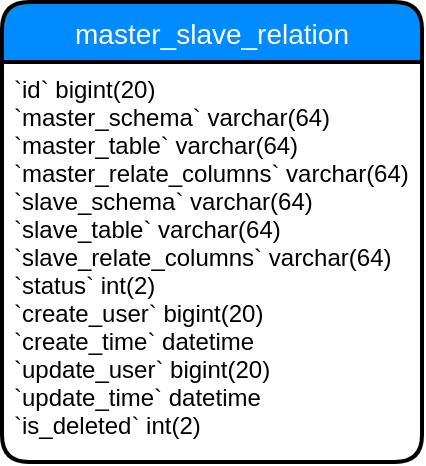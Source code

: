 <mxfile version="12.4.9" type="github"><diagram name="Page-1" id="9f46799a-70d6-7492-0946-bef42562c5a5"><mxGraphModel dx="1082" dy="599" grid="1" gridSize="10" guides="1" tooltips="1" connect="1" arrows="1" fold="1" page="1" pageScale="1" pageWidth="1100" pageHeight="850" background="#ffffff" math="0" shadow="0"><root><mxCell id="0"/><mxCell id="1" parent="0"/><mxCell id="JndWRj6xHUCGWFGqtGv1-24" value="master_slave_relation" style="swimlane;childLayout=stackLayout;horizontal=1;startSize=30;horizontalStack=0;fillColor=#008cff;fontColor=#FFFFFF;rounded=1;fontSize=14;fontStyle=0;strokeWidth=2;resizeParent=0;resizeLast=1;shadow=0;dashed=0;align=center;" vertex="1" parent="1"><mxGeometry x="220" y="180" width="210" height="230" as="geometry"/></mxCell><mxCell id="JndWRj6xHUCGWFGqtGv1-25" value="`id` bigint(20) &#10;`master_schema` varchar(64)&#10;`master_table` varchar(64) &#10;`master_relate_columns` varchar(64) &#10;`slave_schema` varchar(64)&#10;`slave_table` varchar(64)&#10;`slave_relate_columns` varchar(64)&#10;`status` int(2)&#10;`create_user` bigint(20)&#10;`create_time` datetime&#10;`update_user` bigint(20)&#10;`update_time` datetime &#10;`is_deleted` int(2)" style="align=left;strokeColor=none;fillColor=none;spacingLeft=4;fontSize=12;verticalAlign=top;resizable=0;rotatable=0;part=1;" vertex="1" parent="JndWRj6xHUCGWFGqtGv1-24"><mxGeometry y="30" width="210" height="200" as="geometry"/></mxCell></root></mxGraphModel></diagram></mxfile>